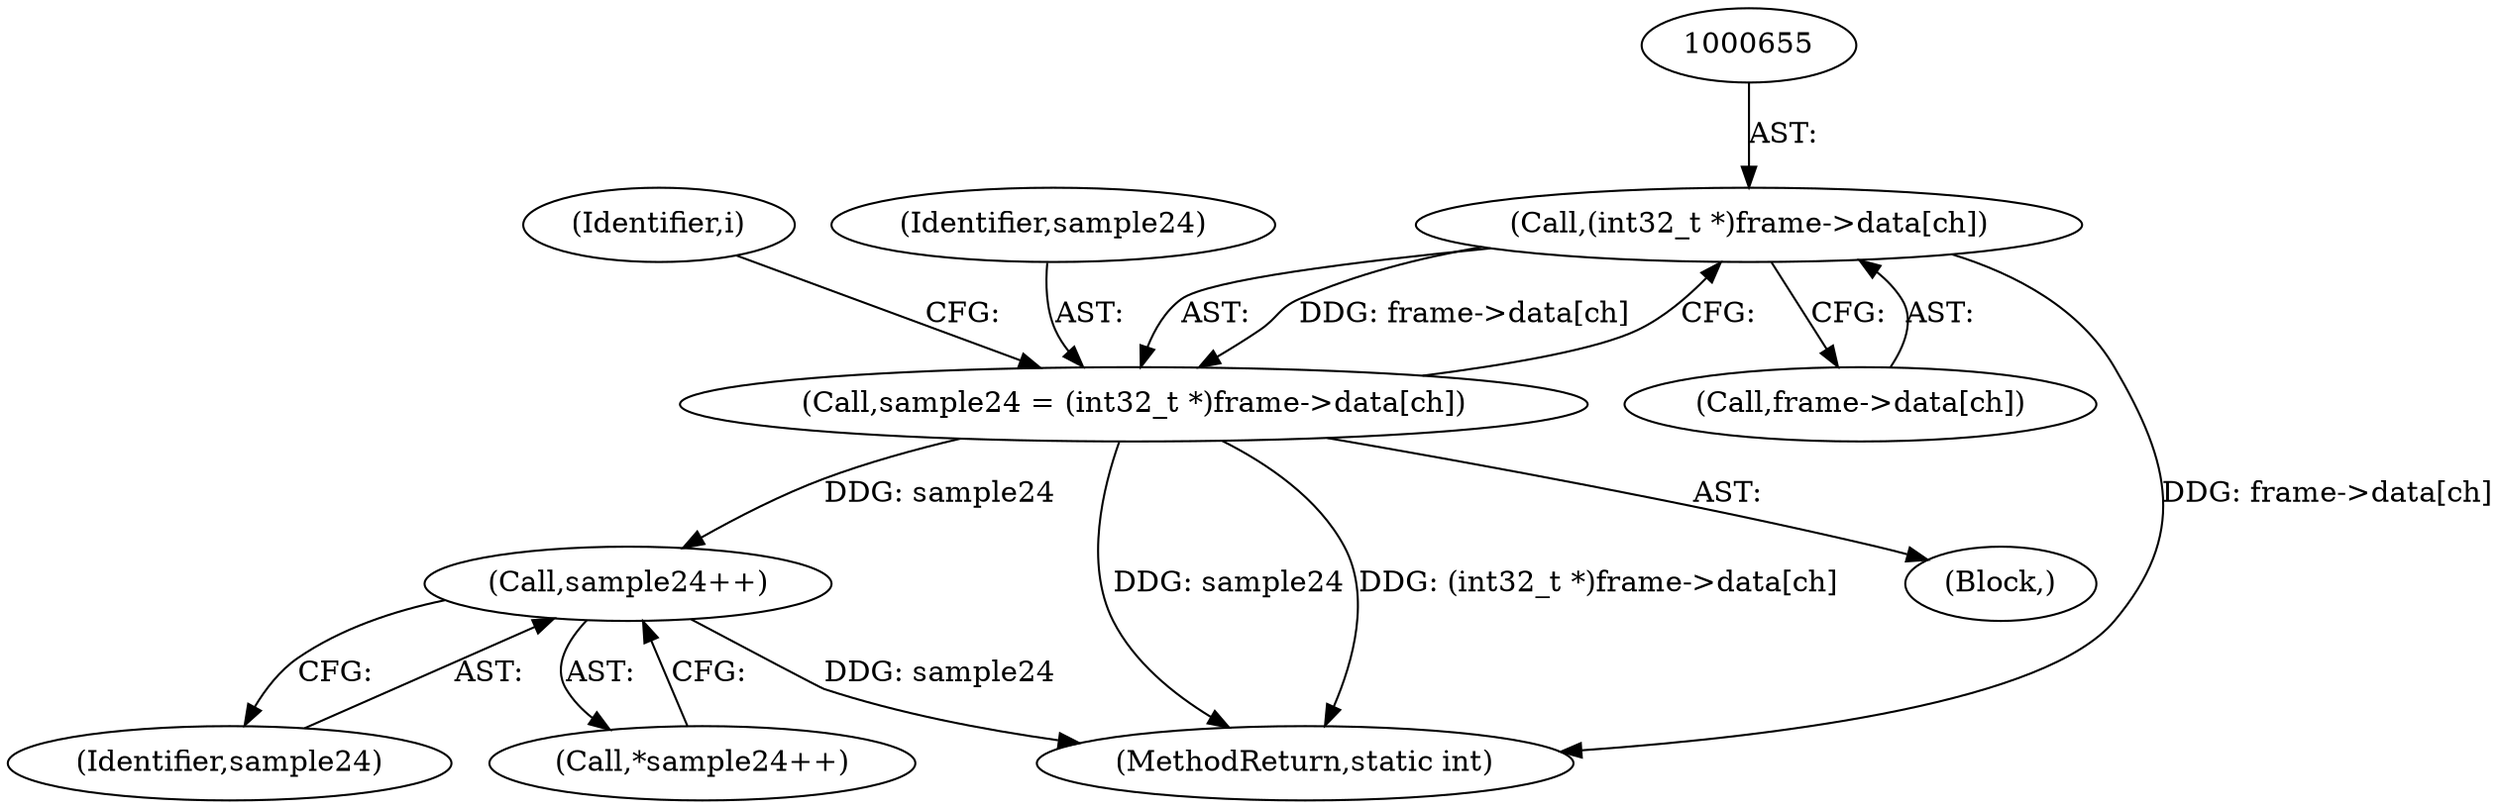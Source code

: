 digraph "0_FFmpeg_ba4beaf6149f7241c8bd85fe853318c2f6837ad0@array" {
"1000654" [label="(Call,(int32_t *)frame->data[ch])"];
"1000652" [label="(Call,sample24 = (int32_t *)frame->data[ch])"];
"1000672" [label="(Call,sample24++)"];
"1000656" [label="(Call,frame->data[ch])"];
"1000663" [label="(Identifier,i)"];
"1000672" [label="(Call,sample24++)"];
"1000653" [label="(Identifier,sample24)"];
"1000673" [label="(Identifier,sample24)"];
"1000671" [label="(Call,*sample24++)"];
"1000703" [label="(MethodReturn,static int)"];
"1000654" [label="(Call,(int32_t *)frame->data[ch])"];
"1000651" [label="(Block,)"];
"1000652" [label="(Call,sample24 = (int32_t *)frame->data[ch])"];
"1000654" -> "1000652"  [label="AST: "];
"1000654" -> "1000656"  [label="CFG: "];
"1000655" -> "1000654"  [label="AST: "];
"1000656" -> "1000654"  [label="AST: "];
"1000652" -> "1000654"  [label="CFG: "];
"1000654" -> "1000703"  [label="DDG: frame->data[ch]"];
"1000654" -> "1000652"  [label="DDG: frame->data[ch]"];
"1000652" -> "1000651"  [label="AST: "];
"1000653" -> "1000652"  [label="AST: "];
"1000663" -> "1000652"  [label="CFG: "];
"1000652" -> "1000703"  [label="DDG: sample24"];
"1000652" -> "1000703"  [label="DDG: (int32_t *)frame->data[ch]"];
"1000652" -> "1000672"  [label="DDG: sample24"];
"1000672" -> "1000671"  [label="AST: "];
"1000672" -> "1000673"  [label="CFG: "];
"1000673" -> "1000672"  [label="AST: "];
"1000671" -> "1000672"  [label="CFG: "];
"1000672" -> "1000703"  [label="DDG: sample24"];
}

